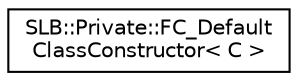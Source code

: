 digraph "Graphical Class Hierarchy"
{
  edge [fontname="Helvetica",fontsize="10",labelfontname="Helvetica",labelfontsize="10"];
  node [fontname="Helvetica",fontsize="10",shape=record];
  rankdir="LR";
  Node1 [label="SLB::Private::FC_Default\lClassConstructor\< C \>",height=0.2,width=0.4,color="black", fillcolor="white", style="filled",URL="$structSLB_1_1Private_1_1FC__DefaultClassConstructor.html"];
}
